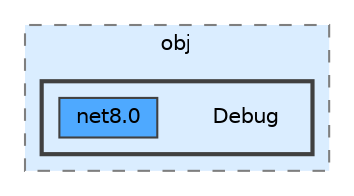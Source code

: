digraph "/Users/jacob/Documents/Projects/130-project/hagglehaul/hagglehaul.Server/obj/Debug"
{
 // LATEX_PDF_SIZE
  bgcolor="transparent";
  edge [fontname=Helvetica,fontsize=10,labelfontname=Helvetica,labelfontsize=10];
  node [fontname=Helvetica,fontsize=10,shape=box,height=0.2,width=0.4];
  compound=true
  subgraph clusterdir_518516023203fb82c88c8364da64e421 {
    graph [ bgcolor="#daedff", pencolor="grey50", label="obj", fontname=Helvetica,fontsize=10 style="filled,dashed", URL="dir_518516023203fb82c88c8364da64e421.html",tooltip=""]
  subgraph clusterdir_8b8458017be410fdc9a457ac560e9147 {
    graph [ bgcolor="#daedff", pencolor="grey25", label="", fontname=Helvetica,fontsize=10 style="filled,bold", URL="dir_8b8458017be410fdc9a457ac560e9147.html",tooltip=""]
    dir_8b8458017be410fdc9a457ac560e9147 [shape=plaintext, label="Debug"];
  dir_4baca70902ee0aec4361662715a1f3d6 [label="net8.0", fillcolor="#4ea9ff", color="grey25", style="filled", URL="dir_4baca70902ee0aec4361662715a1f3d6.html",tooltip=""];
  }
  }
}
